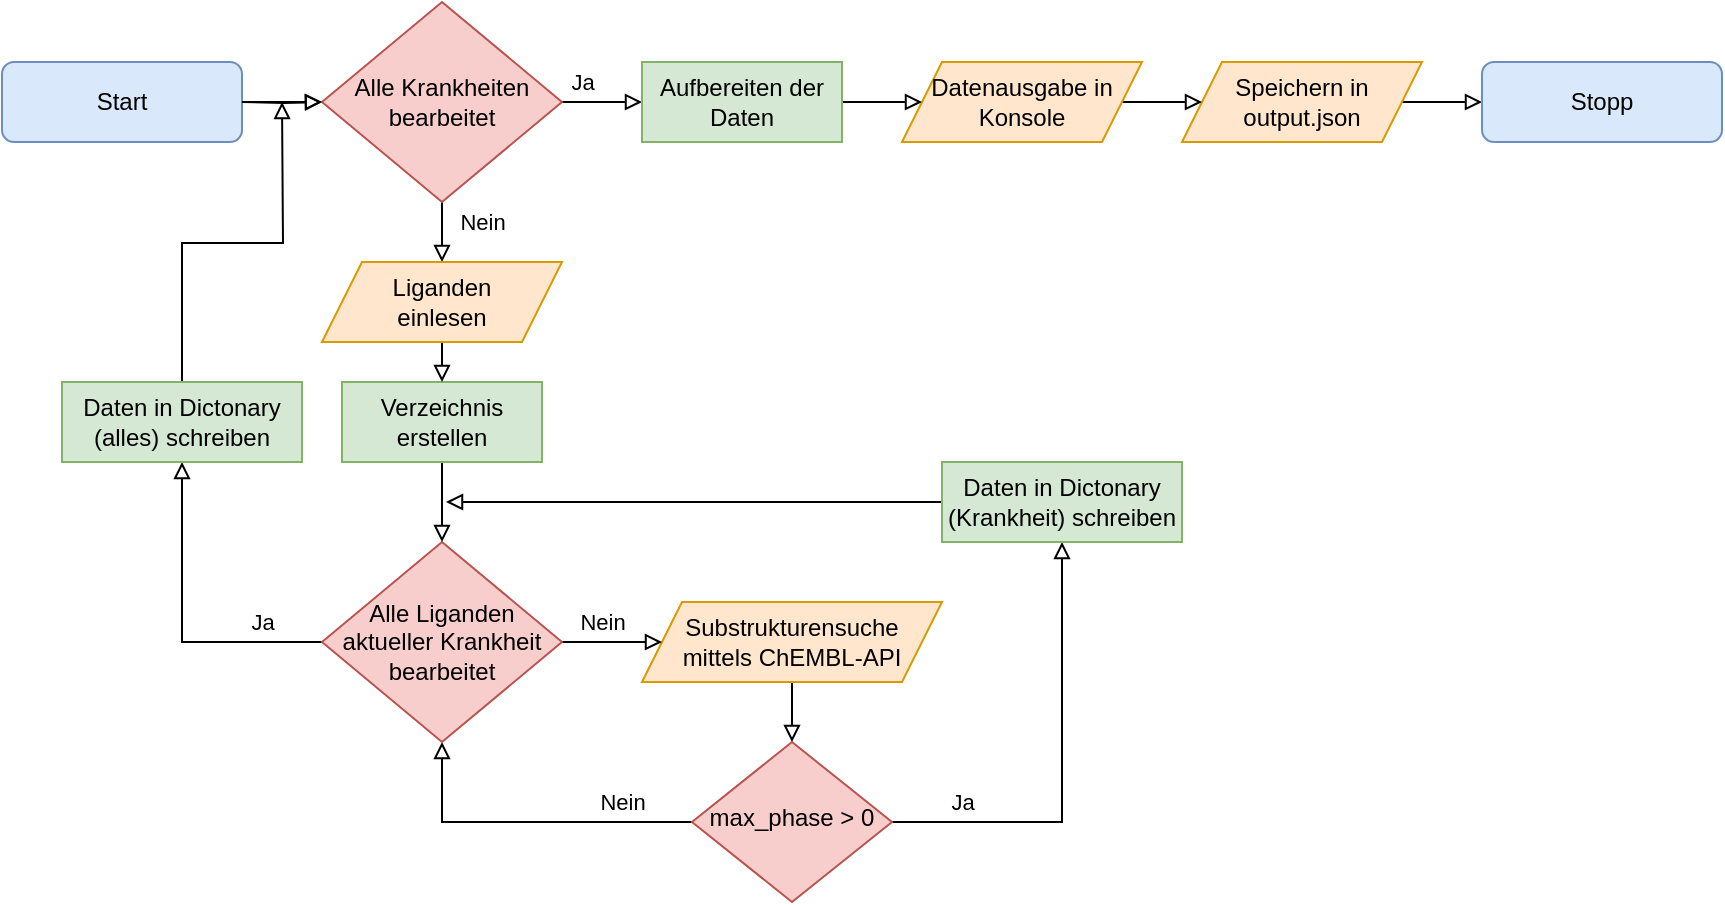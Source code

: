 <mxfile version="16.4.0" type="device"><diagram id="C5RBs43oDa-KdzZeNtuy" name="Page-1"><mxGraphModel dx="1469" dy="1367" grid="1" gridSize="10" guides="1" tooltips="1" connect="1" arrows="1" fold="1" page="1" pageScale="1" pageWidth="1169" pageHeight="827" math="0" shadow="0"><root><mxCell id="WIyWlLk6GJQsqaUBKTNV-0"/><mxCell id="WIyWlLk6GJQsqaUBKTNV-1" parent="WIyWlLk6GJQsqaUBKTNV-0"/><mxCell id="RERo_SaktBs2es9IZozv-59" value="Start" style="rounded=1;whiteSpace=wrap;html=1;fontSize=12;glass=0;strokeWidth=1;shadow=0;fillColor=#dae8fc;strokeColor=#6c8ebf;labelBackgroundColor=none;" parent="WIyWlLk6GJQsqaUBKTNV-1" vertex="1"><mxGeometry x="155" y="219" width="120" height="40" as="geometry"/></mxCell><mxCell id="RERo_SaktBs2es9IZozv-61" value="Nein" style="edgeStyle=orthogonalEdgeStyle;rounded=0;orthogonalLoop=1;jettySize=auto;html=1;exitX=0;exitY=0.5;exitDx=0;exitDy=0;endArrow=block;endFill=0;entryX=0.5;entryY=1;entryDx=0;entryDy=0;labelBackgroundColor=none;" parent="WIyWlLk6GJQsqaUBKTNV-1" source="RERo_SaktBs2es9IZozv-62" target="RERo_SaktBs2es9IZozv-77" edge="1"><mxGeometry x="-0.576" y="-10" relative="1" as="geometry"><mxPoint as="offset"/></mxGeometry></mxCell><mxCell id="RERo_SaktBs2es9IZozv-88" value="Ja" style="edgeStyle=orthogonalEdgeStyle;rounded=0;orthogonalLoop=1;jettySize=auto;html=1;exitX=1;exitY=0.5;exitDx=0;exitDy=0;endArrow=block;endFill=0;labelBackgroundColor=none;" parent="WIyWlLk6GJQsqaUBKTNV-1" source="RERo_SaktBs2es9IZozv-62" target="RERo_SaktBs2es9IZozv-79" edge="1"><mxGeometry x="-0.689" y="10" relative="1" as="geometry"><mxPoint as="offset"/></mxGeometry></mxCell><mxCell id="RERo_SaktBs2es9IZozv-62" value="max_phase &amp;gt; 0" style="rhombus;whiteSpace=wrap;html=1;shadow=0;fontFamily=Helvetica;fontSize=12;align=center;strokeWidth=1;spacing=6;spacingTop=-4;fillColor=#f8cecc;strokeColor=#b85450;labelBackgroundColor=none;" parent="WIyWlLk6GJQsqaUBKTNV-1" vertex="1"><mxGeometry x="500" y="559" width="100" height="80" as="geometry"/></mxCell><mxCell id="RERo_SaktBs2es9IZozv-63" style="edgeStyle=orthogonalEdgeStyle;rounded=0;orthogonalLoop=1;jettySize=auto;html=1;endArrow=block;endFill=0;labelBackgroundColor=none;" parent="WIyWlLk6GJQsqaUBKTNV-1" target="RERo_SaktBs2es9IZozv-74" edge="1"><mxGeometry relative="1" as="geometry"><mxPoint x="275" y="239" as="sourcePoint"/></mxGeometry></mxCell><mxCell id="RERo_SaktBs2es9IZozv-65" style="edgeStyle=orthogonalEdgeStyle;rounded=0;orthogonalLoop=1;jettySize=auto;html=1;exitX=0.5;exitY=1;exitDx=0;exitDy=0;entryX=0.5;entryY=0;entryDx=0;entryDy=0;endArrow=block;endFill=0;labelBackgroundColor=none;" parent="WIyWlLk6GJQsqaUBKTNV-1" source="RERo_SaktBs2es9IZozv-66" target="RERo_SaktBs2es9IZozv-62" edge="1"><mxGeometry relative="1" as="geometry"/></mxCell><mxCell id="RERo_SaktBs2es9IZozv-66" value="Substrukturensuche&lt;br&gt;mittels ChEMBL-API" style="shape=parallelogram;perimeter=parallelogramPerimeter;whiteSpace=wrap;html=1;fixedSize=1;fillColor=#ffe6cc;strokeColor=#d79b00;labelBackgroundColor=none;" parent="WIyWlLk6GJQsqaUBKTNV-1" vertex="1"><mxGeometry x="475" y="489" width="150" height="40" as="geometry"/></mxCell><mxCell id="RERo_SaktBs2es9IZozv-67" style="edgeStyle=orthogonalEdgeStyle;rounded=0;orthogonalLoop=1;jettySize=auto;html=1;endArrow=block;endFill=0;labelBackgroundColor=none;" parent="WIyWlLk6GJQsqaUBKTNV-1" source="RERo_SaktBs2es9IZozv-68" target="RERo_SaktBs2es9IZozv-71" edge="1"><mxGeometry relative="1" as="geometry"/></mxCell><mxCell id="RERo_SaktBs2es9IZozv-68" value="&lt;span style=&quot;color: rgb(0 , 0 , 0) ; font-family: &amp;quot;helvetica&amp;quot; ; font-size: 12px ; font-style: normal ; font-weight: 400 ; letter-spacing: normal ; text-align: center ; text-indent: 0px ; text-transform: none ; word-spacing: 0px ; display: inline ; float: none&quot;&gt;Speichern in output.json&lt;/span&gt;" style="shape=parallelogram;perimeter=parallelogramPerimeter;whiteSpace=wrap;html=1;fixedSize=1;fillColor=#ffe6cc;strokeColor=#d79b00;labelBackgroundColor=none;" parent="WIyWlLk6GJQsqaUBKTNV-1" vertex="1"><mxGeometry x="745" y="219" width="120" height="40" as="geometry"/></mxCell><mxCell id="RERo_SaktBs2es9IZozv-69" style="edgeStyle=orthogonalEdgeStyle;rounded=0;orthogonalLoop=1;jettySize=auto;html=1;endArrow=block;endFill=0;labelBackgroundColor=none;" parent="WIyWlLk6GJQsqaUBKTNV-1" source="RERo_SaktBs2es9IZozv-70" target="RERo_SaktBs2es9IZozv-68" edge="1"><mxGeometry relative="1" as="geometry"/></mxCell><mxCell id="RERo_SaktBs2es9IZozv-70" value="&lt;span style=&quot;color: rgb(0 , 0 , 0) ; font-family: &amp;quot;helvetica&amp;quot; ; font-size: 12px ; font-style: normal ; font-weight: 400 ; letter-spacing: normal ; text-align: center ; text-indent: 0px ; text-transform: none ; word-spacing: 0px ; display: inline ; float: none&quot;&gt;Datenausgabe in Konsole&lt;/span&gt;" style="shape=parallelogram;perimeter=parallelogramPerimeter;whiteSpace=wrap;html=1;fixedSize=1;fillColor=#ffe6cc;strokeColor=#d79b00;labelBackgroundColor=none;" parent="WIyWlLk6GJQsqaUBKTNV-1" vertex="1"><mxGeometry x="605" y="219" width="120" height="40" as="geometry"/></mxCell><mxCell id="RERo_SaktBs2es9IZozv-71" value="Stopp" style="rounded=1;whiteSpace=wrap;html=1;fillColor=#dae8fc;strokeColor=#6c8ebf;labelBackgroundColor=none;" parent="WIyWlLk6GJQsqaUBKTNV-1" vertex="1"><mxGeometry x="895" y="219" width="120" height="40" as="geometry"/></mxCell><mxCell id="RERo_SaktBs2es9IZozv-72" value="Ja" style="edgeStyle=orthogonalEdgeStyle;rounded=0;orthogonalLoop=1;jettySize=auto;html=1;endArrow=block;endFill=0;labelBackgroundColor=none;" parent="WIyWlLk6GJQsqaUBKTNV-1" source="RERo_SaktBs2es9IZozv-74" target="RERo_SaktBs2es9IZozv-83" edge="1"><mxGeometry x="-0.5" y="10" relative="1" as="geometry"><mxPoint x="85" y="969" as="targetPoint"/><mxPoint as="offset"/></mxGeometry></mxCell><mxCell id="RERo_SaktBs2es9IZozv-73" value="Nein" style="edgeStyle=orthogonalEdgeStyle;rounded=0;orthogonalLoop=1;jettySize=auto;html=1;endArrow=block;endFill=0;labelBackgroundColor=none;" parent="WIyWlLk6GJQsqaUBKTNV-1" source="RERo_SaktBs2es9IZozv-74" target="GjyjcZe50eKbyPTm2Ii9-0" edge="1"><mxGeometry x="0.2" y="20" relative="1" as="geometry"><mxPoint x="375" y="319.0" as="targetPoint"/><mxPoint as="offset"/></mxGeometry></mxCell><mxCell id="RERo_SaktBs2es9IZozv-74" value="Alle Krankheiten bearbeitet" style="rhombus;whiteSpace=wrap;html=1;fillColor=#f8cecc;strokeColor=#b85450;labelBackgroundColor=none;" parent="WIyWlLk6GJQsqaUBKTNV-1" vertex="1"><mxGeometry x="315" y="189" width="120" height="100" as="geometry"/></mxCell><mxCell id="RERo_SaktBs2es9IZozv-75" value="Nein" style="edgeStyle=orthogonalEdgeStyle;rounded=0;orthogonalLoop=1;jettySize=auto;html=1;endArrow=block;endFill=0;labelBackgroundColor=none;" parent="WIyWlLk6GJQsqaUBKTNV-1" source="RERo_SaktBs2es9IZozv-77" target="RERo_SaktBs2es9IZozv-66" edge="1"><mxGeometry x="-0.2" y="10" relative="1" as="geometry"><mxPoint as="offset"/></mxGeometry></mxCell><mxCell id="RERo_SaktBs2es9IZozv-76" value="Ja" style="edgeStyle=orthogonalEdgeStyle;rounded=0;orthogonalLoop=1;jettySize=auto;html=1;endArrow=block;endFill=0;labelBackgroundColor=none;" parent="WIyWlLk6GJQsqaUBKTNV-1" source="RERo_SaktBs2es9IZozv-77" target="RERo_SaktBs2es9IZozv-81" edge="1"><mxGeometry x="-0.625" y="-10" relative="1" as="geometry"><mxPoint x="385" y="409" as="targetPoint"/><mxPoint as="offset"/></mxGeometry></mxCell><mxCell id="RERo_SaktBs2es9IZozv-77" value="Alle Liganden aktueller Krankheit bearbeitet" style="rhombus;whiteSpace=wrap;html=1;fillColor=#f8cecc;strokeColor=#b85450;labelBackgroundColor=none;" parent="WIyWlLk6GJQsqaUBKTNV-1" vertex="1"><mxGeometry x="315" y="459" width="120" height="100" as="geometry"/></mxCell><mxCell id="RERo_SaktBs2es9IZozv-78" style="edgeStyle=orthogonalEdgeStyle;rounded=0;orthogonalLoop=1;jettySize=auto;html=1;endArrow=block;endFill=0;labelBackgroundColor=none;" parent="WIyWlLk6GJQsqaUBKTNV-1" source="RERo_SaktBs2es9IZozv-79" edge="1"><mxGeometry relative="1" as="geometry"><mxPoint x="377" y="439" as="targetPoint"/></mxGeometry></mxCell><mxCell id="RERo_SaktBs2es9IZozv-79" value="Daten in Dictonary (Krankheit) schreiben" style="rounded=0;whiteSpace=wrap;html=1;fillColor=#d5e8d4;strokeColor=#82b366;labelBackgroundColor=none;" parent="WIyWlLk6GJQsqaUBKTNV-1" vertex="1"><mxGeometry x="625" y="419" width="120" height="40" as="geometry"/></mxCell><mxCell id="RERo_SaktBs2es9IZozv-80" style="edgeStyle=orthogonalEdgeStyle;rounded=0;orthogonalLoop=1;jettySize=auto;html=1;endArrow=block;endFill=0;labelBackgroundColor=none;" parent="WIyWlLk6GJQsqaUBKTNV-1" source="RERo_SaktBs2es9IZozv-81" edge="1"><mxGeometry relative="1" as="geometry"><mxPoint x="295" y="239" as="targetPoint"/></mxGeometry></mxCell><mxCell id="RERo_SaktBs2es9IZozv-81" value="Daten in Dictonary (alles) schreiben" style="rounded=0;whiteSpace=wrap;html=1;fillColor=#d5e8d4;strokeColor=#82b366;labelBackgroundColor=none;" parent="WIyWlLk6GJQsqaUBKTNV-1" vertex="1"><mxGeometry x="185" y="379" width="120" height="40" as="geometry"/></mxCell><mxCell id="RERo_SaktBs2es9IZozv-82" style="edgeStyle=orthogonalEdgeStyle;rounded=0;orthogonalLoop=1;jettySize=auto;html=1;endArrow=block;endFill=0;labelBackgroundColor=none;" parent="WIyWlLk6GJQsqaUBKTNV-1" source="RERo_SaktBs2es9IZozv-83" target="RERo_SaktBs2es9IZozv-70" edge="1"><mxGeometry relative="1" as="geometry"/></mxCell><mxCell id="RERo_SaktBs2es9IZozv-83" value="Aufbereiten der Daten" style="rounded=0;whiteSpace=wrap;html=1;fillColor=#d5e8d4;strokeColor=#82b366;labelBackgroundColor=none;" parent="WIyWlLk6GJQsqaUBKTNV-1" vertex="1"><mxGeometry x="475" y="219" width="100" height="40" as="geometry"/></mxCell><mxCell id="RERo_SaktBs2es9IZozv-86" style="edgeStyle=orthogonalEdgeStyle;rounded=0;orthogonalLoop=1;jettySize=auto;html=1;endArrow=block;endFill=0;labelBackgroundColor=none;" parent="WIyWlLk6GJQsqaUBKTNV-1" source="RERo_SaktBs2es9IZozv-87" target="RERo_SaktBs2es9IZozv-77" edge="1"><mxGeometry relative="1" as="geometry"/></mxCell><mxCell id="RERo_SaktBs2es9IZozv-87" value="Verzeichnis erstellen" style="rounded=0;whiteSpace=wrap;html=1;fillColor=#d5e8d4;strokeColor=#82b366;labelBackgroundColor=none;" parent="WIyWlLk6GJQsqaUBKTNV-1" vertex="1"><mxGeometry x="325" y="379" width="100" height="40" as="geometry"/></mxCell><mxCell id="B23ZhqFWnGsTNgl40FdV-3" value="" style="edgeStyle=orthogonalEdgeStyle;rounded=0;orthogonalLoop=1;jettySize=auto;html=1;endArrow=block;endFill=0;labelBackgroundColor=none;" parent="WIyWlLk6GJQsqaUBKTNV-1" source="RERo_SaktBs2es9IZozv-59" target="RERo_SaktBs2es9IZozv-74" edge="1"><mxGeometry relative="1" as="geometry"><mxPoint x="275.017" y="238.966" as="sourcePoint"/></mxGeometry></mxCell><mxCell id="GjyjcZe50eKbyPTm2Ii9-1" style="edgeStyle=orthogonalEdgeStyle;rounded=0;orthogonalLoop=1;jettySize=auto;html=1;exitX=0.5;exitY=1;exitDx=0;exitDy=0;entryX=0.5;entryY=0;entryDx=0;entryDy=0;labelBackgroundColor=none;endArrow=block;endFill=0;" parent="WIyWlLk6GJQsqaUBKTNV-1" source="GjyjcZe50eKbyPTm2Ii9-0" target="RERo_SaktBs2es9IZozv-87" edge="1"><mxGeometry relative="1" as="geometry"/></mxCell><mxCell id="GjyjcZe50eKbyPTm2Ii9-0" value="&lt;span style=&quot;color: rgb(0 , 0 , 0) ; font-family: &amp;quot;helvetica&amp;quot; ; font-size: 12px ; font-style: normal ; font-weight: 400 ; letter-spacing: normal ; text-align: center ; text-indent: 0px ; text-transform: none ; word-spacing: 0px ; display: inline ; float: none&quot;&gt;Liganden&lt;br&gt;einlesen&lt;/span&gt;" style="shape=parallelogram;perimeter=parallelogramPerimeter;whiteSpace=wrap;html=1;fixedSize=1;fillColor=#ffe6cc;strokeColor=#d79b00;labelBackgroundColor=none;" parent="WIyWlLk6GJQsqaUBKTNV-1" vertex="1"><mxGeometry x="315" y="319" width="120" height="40" as="geometry"/></mxCell></root></mxGraphModel></diagram></mxfile>